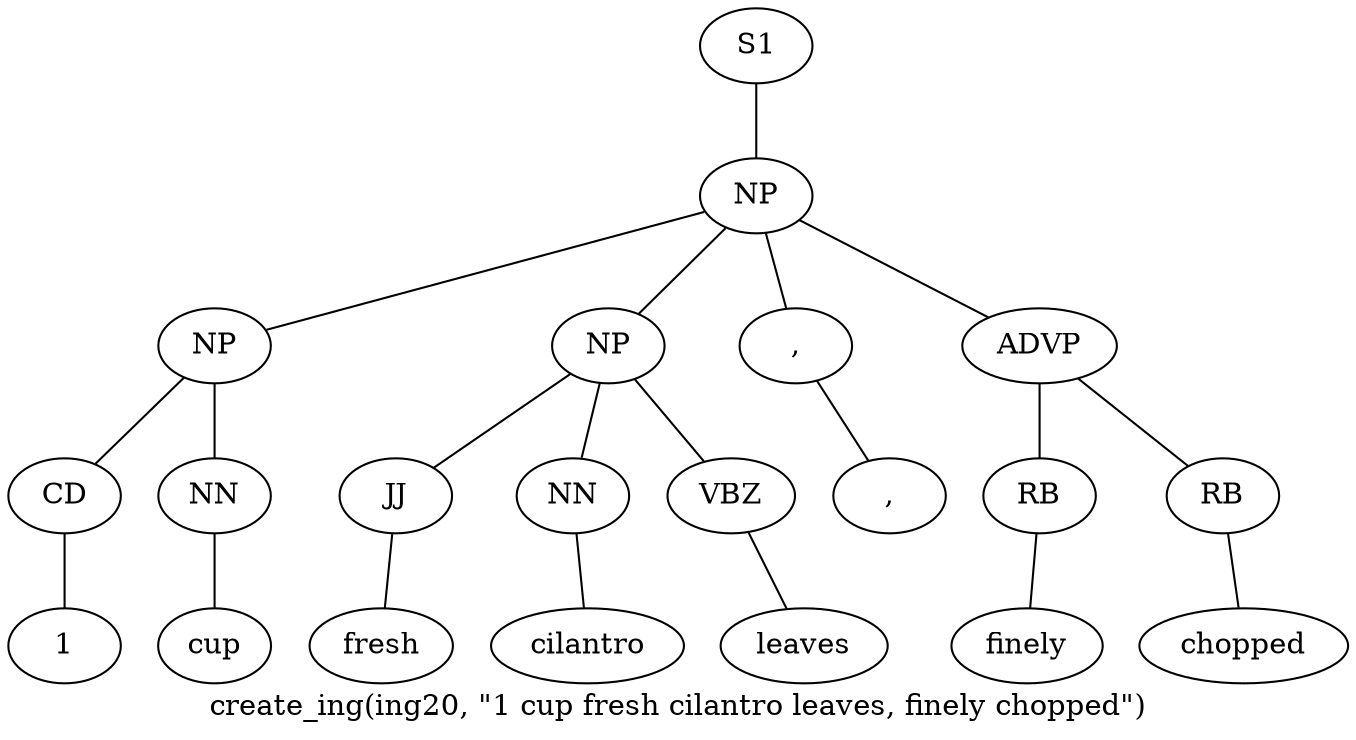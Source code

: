 graph SyntaxGraph {
	label = "create_ing(ing20, \"1 cup fresh cilantro leaves, finely chopped\")";
	Node0 [label="S1"];
	Node1 [label="NP"];
	Node2 [label="NP"];
	Node3 [label="CD"];
	Node4 [label="1"];
	Node5 [label="NN"];
	Node6 [label="cup"];
	Node7 [label="NP"];
	Node8 [label="JJ"];
	Node9 [label="fresh"];
	Node10 [label="NN"];
	Node11 [label="cilantro"];
	Node12 [label="VBZ"];
	Node13 [label="leaves"];
	Node14 [label=","];
	Node15 [label=","];
	Node16 [label="ADVP"];
	Node17 [label="RB"];
	Node18 [label="finely"];
	Node19 [label="RB"];
	Node20 [label="chopped"];

	Node0 -- Node1;
	Node1 -- Node2;
	Node1 -- Node7;
	Node1 -- Node14;
	Node1 -- Node16;
	Node2 -- Node3;
	Node2 -- Node5;
	Node3 -- Node4;
	Node5 -- Node6;
	Node7 -- Node8;
	Node7 -- Node10;
	Node7 -- Node12;
	Node8 -- Node9;
	Node10 -- Node11;
	Node12 -- Node13;
	Node14 -- Node15;
	Node16 -- Node17;
	Node16 -- Node19;
	Node17 -- Node18;
	Node19 -- Node20;
}